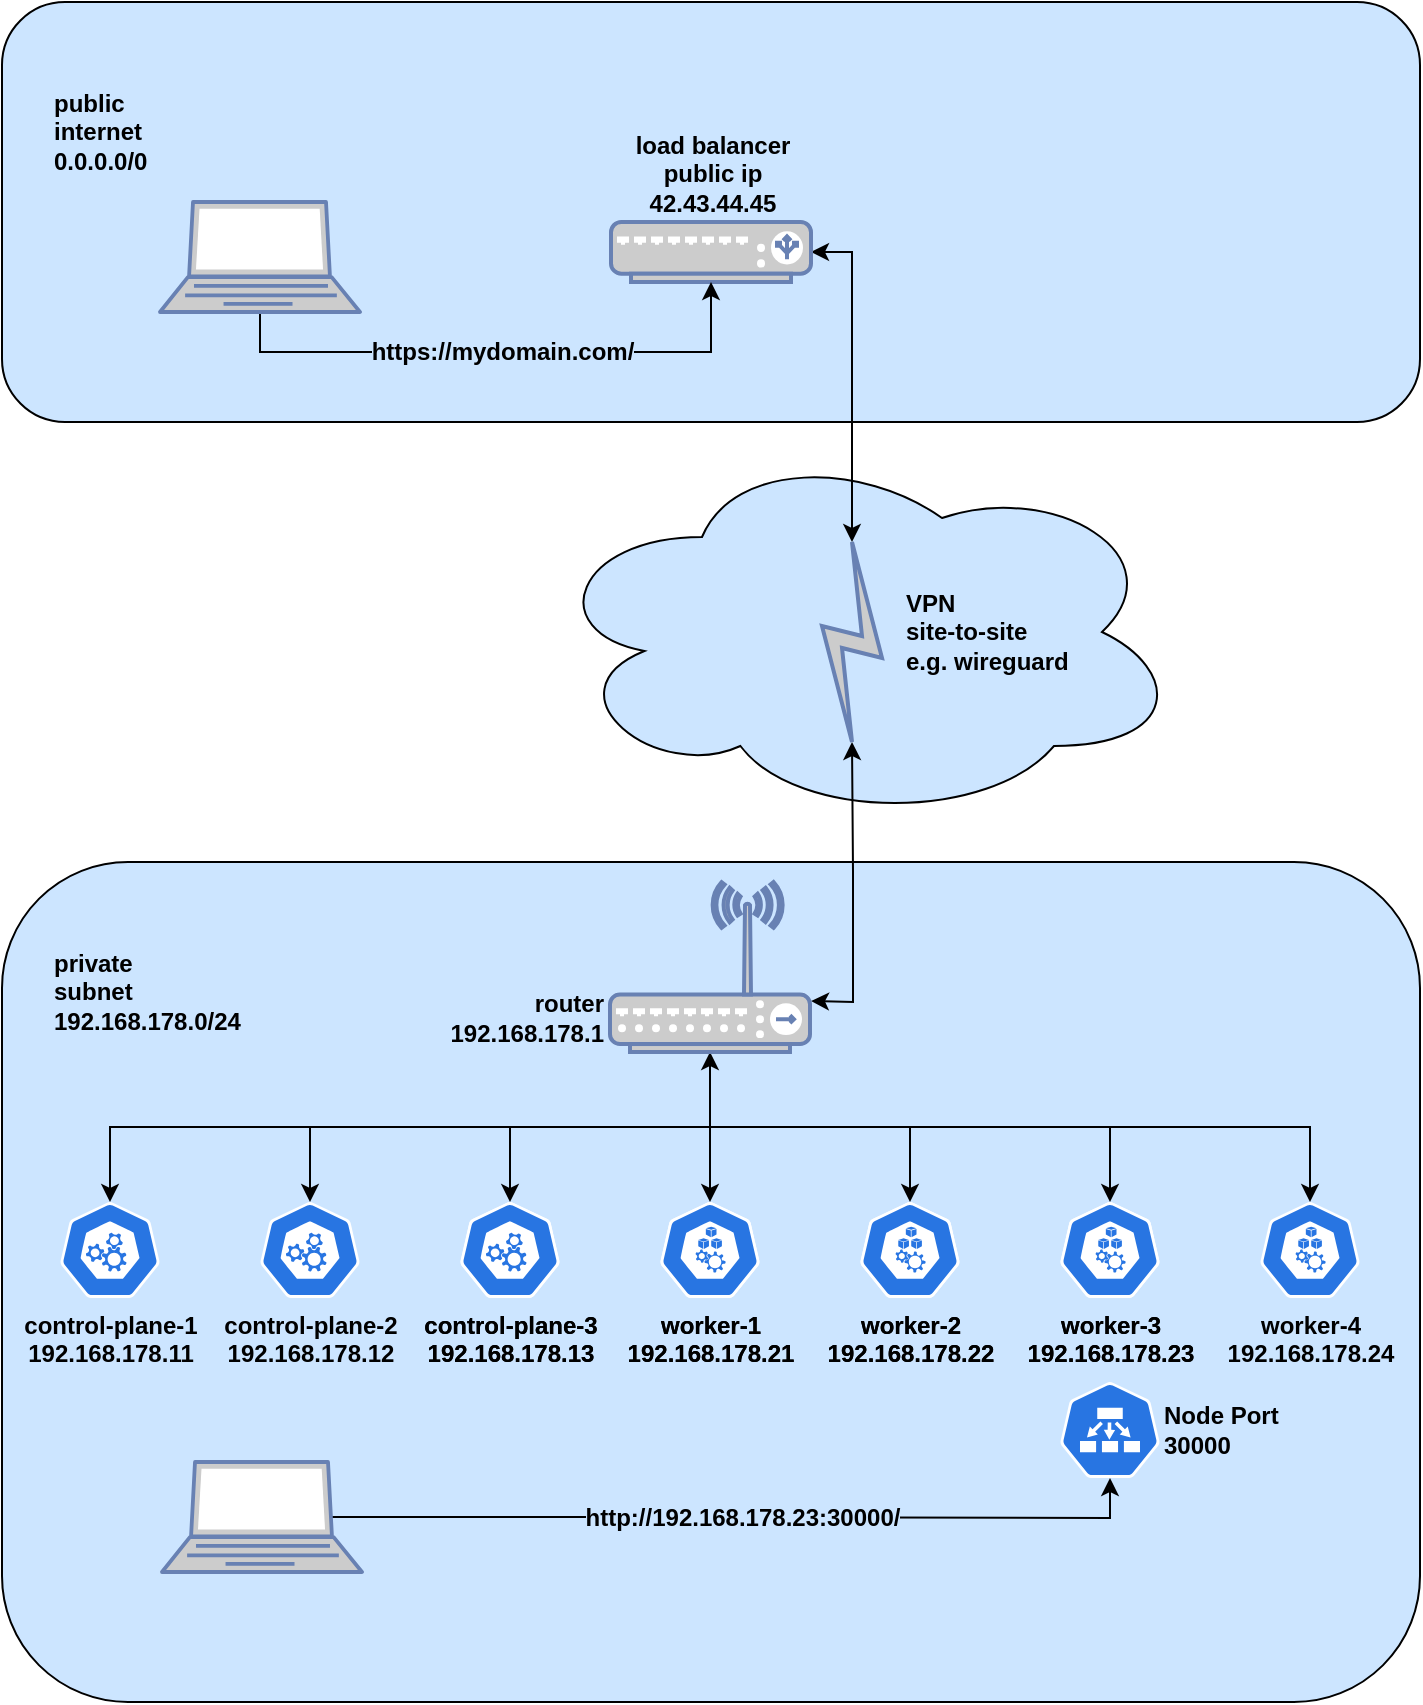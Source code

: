 <mxfile version="21.7.2" type="device">
  <diagram name="Seite-1" id="NYQUPZ9xUY3LofnAS43g">
    <mxGraphModel dx="880" dy="1683" grid="1" gridSize="10" guides="1" tooltips="1" connect="1" arrows="1" fold="1" page="1" pageScale="1" pageWidth="827" pageHeight="1169" math="0" shadow="0">
      <root>
        <mxCell id="0" />
        <mxCell id="1" parent="0" />
        <mxCell id="RRA3EPf1-Ec60yEg-Ujf-1" value="" style="ellipse;shape=cloud;whiteSpace=wrap;html=1;fillColor=#CCE5FF;" vertex="1" parent="1">
          <mxGeometry x="280" y="-110" width="320" height="190" as="geometry" />
        </mxCell>
        <mxCell id="HXRJ6XBSbuf2amgPNoK6-1" value="" style="rounded=1;whiteSpace=wrap;html=1;align=center;fillColor=#CCE5FF;fontColor=#66B2FF;fontStyle=1" parent="1" vertex="1">
          <mxGeometry x="10" y="100" width="709" height="420" as="geometry" />
        </mxCell>
        <mxCell id="Pb9J-C-UGMZ5o6_-zG9V-3" style="edgeStyle=orthogonalEdgeStyle;rounded=0;orthogonalLoop=1;jettySize=auto;html=1;exitX=0.5;exitY=0;exitDx=0;exitDy=0;exitPerimeter=0;startArrow=classic;startFill=1;endArrow=none;endFill=0;entryX=0.5;entryY=1;entryDx=0;entryDy=0;entryPerimeter=0;" parent="1" source="HXRJ6XBSbuf2amgPNoK6-3" target="Pb9J-C-UGMZ5o6_-zG9V-12" edge="1">
          <mxGeometry relative="1" as="geometry">
            <mxPoint x="364.5" y="195" as="targetPoint" />
          </mxGeometry>
        </mxCell>
        <mxCell id="HXRJ6XBSbuf2amgPNoK6-3" value="control-plane-1&lt;br&gt;192.168.178.11" style="sketch=0;html=1;dashed=0;whitespace=wrap;fillColor=#2875E2;strokeColor=#ffffff;points=[[0.005,0.63,0],[0.1,0.2,0],[0.9,0.2,0],[0.5,0,0],[0.995,0.63,0],[0.72,0.99,0],[0.5,1,0],[0.28,0.99,0]];verticalLabelPosition=bottom;align=center;verticalAlign=top;shape=mxgraph.kubernetes.icon;prIcon=master;fontStyle=1" parent="1" vertex="1">
          <mxGeometry x="39" y="270" width="50" height="48" as="geometry" />
        </mxCell>
        <mxCell id="Pb9J-C-UGMZ5o6_-zG9V-4" style="edgeStyle=orthogonalEdgeStyle;rounded=0;orthogonalLoop=1;jettySize=auto;html=1;exitX=0.5;exitY=0;exitDx=0;exitDy=0;exitPerimeter=0;entryX=0.5;entryY=1;entryDx=0;entryDy=0;entryPerimeter=0;startArrow=classic;startFill=1;endArrow=none;endFill=0;" parent="1" source="HXRJ6XBSbuf2amgPNoK6-6" target="Pb9J-C-UGMZ5o6_-zG9V-12" edge="1">
          <mxGeometry relative="1" as="geometry">
            <mxPoint x="364.5" y="195" as="targetPoint" />
          </mxGeometry>
        </mxCell>
        <mxCell id="HXRJ6XBSbuf2amgPNoK6-6" value="control-plane-2&lt;br&gt;192.168.178.12" style="sketch=0;html=1;dashed=0;whitespace=wrap;fillColor=#2875E2;strokeColor=#ffffff;points=[[0.005,0.63,0],[0.1,0.2,0],[0.9,0.2,0],[0.5,0,0],[0.995,0.63,0],[0.72,0.99,0],[0.5,1,0],[0.28,0.99,0]];verticalLabelPosition=bottom;align=center;verticalAlign=top;shape=mxgraph.kubernetes.icon;prIcon=master;fontStyle=1" parent="1" vertex="1">
          <mxGeometry x="139" y="270" width="50" height="48" as="geometry" />
        </mxCell>
        <mxCell id="HXRJ6XBSbuf2amgPNoK6-7" value="control-plane-3&lt;br&gt;192.168.178.13" style="sketch=0;html=1;dashed=0;whitespace=wrap;fillColor=#2875E2;strokeColor=#ffffff;points=[[0.005,0.63,0],[0.1,0.2,0],[0.9,0.2,0],[0.5,0,0],[0.995,0.63,0],[0.72,0.99,0],[0.5,1,0],[0.28,0.99,0]];verticalLabelPosition=bottom;align=center;verticalAlign=top;shape=mxgraph.kubernetes.icon;prIcon=master;fontStyle=1" parent="1" vertex="1">
          <mxGeometry x="239" y="270" width="50" height="48" as="geometry" />
        </mxCell>
        <mxCell id="HXRJ6XBSbuf2amgPNoK6-8" value="worker-1&lt;br&gt;192.168.178.21" style="sketch=0;html=1;dashed=0;whitespace=wrap;fillColor=#2875E2;strokeColor=#ffffff;points=[[0.005,0.63,0],[0.1,0.2,0],[0.9,0.2,0],[0.5,0,0],[0.995,0.63,0],[0.72,0.99,0],[0.5,1,0],[0.28,0.99,0]];verticalLabelPosition=bottom;align=center;verticalAlign=top;shape=mxgraph.kubernetes.icon;prIcon=node;fontStyle=1" parent="1" vertex="1">
          <mxGeometry x="339" y="270" width="50" height="48" as="geometry" />
        </mxCell>
        <mxCell id="HXRJ6XBSbuf2amgPNoK6-10" value="worker-2&lt;br&gt;192.168.178.22" style="sketch=0;html=1;dashed=0;whitespace=wrap;fillColor=#2875E2;strokeColor=#ffffff;points=[[0.005,0.63,0],[0.1,0.2,0],[0.9,0.2,0],[0.5,0,0],[0.995,0.63,0],[0.72,0.99,0],[0.5,1,0],[0.28,0.99,0]];verticalLabelPosition=bottom;align=center;verticalAlign=top;shape=mxgraph.kubernetes.icon;prIcon=node;fontStyle=1" parent="1" vertex="1">
          <mxGeometry x="439" y="270" width="50" height="48" as="geometry" />
        </mxCell>
        <mxCell id="HXRJ6XBSbuf2amgPNoK6-12" value="worker-3&lt;br&gt;192.168.178.23" style="sketch=0;html=1;dashed=0;whitespace=wrap;fillColor=#2875E2;strokeColor=#ffffff;points=[[0.005,0.63,0],[0.1,0.2,0],[0.9,0.2,0],[0.5,0,0],[0.995,0.63,0],[0.72,0.99,0],[0.5,1,0],[0.28,0.99,0]];verticalLabelPosition=bottom;align=center;verticalAlign=top;shape=mxgraph.kubernetes.icon;prIcon=node;fontStyle=1" parent="1" vertex="1">
          <mxGeometry x="539" y="270" width="50" height="48" as="geometry" />
        </mxCell>
        <mxCell id="Pb9J-C-UGMZ5o6_-zG9V-9" style="edgeStyle=orthogonalEdgeStyle;rounded=0;orthogonalLoop=1;jettySize=auto;html=1;exitX=0.5;exitY=0;exitDx=0;exitDy=0;exitPerimeter=0;entryX=0.5;entryY=1;entryDx=0;entryDy=0;entryPerimeter=0;endArrow=none;endFill=0;startArrow=classic;startFill=1;" parent="1" source="HXRJ6XBSbuf2amgPNoK6-14" target="Pb9J-C-UGMZ5o6_-zG9V-12" edge="1">
          <mxGeometry relative="1" as="geometry">
            <mxPoint x="364.5" y="195" as="targetPoint" />
          </mxGeometry>
        </mxCell>
        <mxCell id="HXRJ6XBSbuf2amgPNoK6-14" value="worker-4&lt;br style=&quot;font-size: 12px;&quot;&gt;192.168.178.24" style="sketch=0;html=1;dashed=0;whitespace=wrap;fillColor=#2875E2;strokeColor=#ffffff;points=[[0.005,0.63,0],[0.1,0.2,0],[0.9,0.2,0],[0.5,0,0],[0.995,0.63,0],[0.72,0.99,0],[0.5,1,0],[0.28,0.99,0]];verticalLabelPosition=bottom;align=center;verticalAlign=top;shape=mxgraph.kubernetes.icon;prIcon=node;fontStyle=1;fontSize=12;" parent="1" vertex="1">
          <mxGeometry x="639" y="270" width="50" height="48" as="geometry" />
        </mxCell>
        <mxCell id="HXRJ6XBSbuf2amgPNoK6-15" value="private&lt;br&gt;subnet 192.168.178.0/24" style="text;html=1;strokeColor=none;fillColor=none;align=left;verticalAlign=middle;whiteSpace=wrap;rounded=0;fontStyle=1" parent="1" vertex="1">
          <mxGeometry x="34" y="150" width="60" height="30" as="geometry" />
        </mxCell>
        <mxCell id="HXRJ6XBSbuf2amgPNoK6-36" style="edgeStyle=orthogonalEdgeStyle;rounded=0;orthogonalLoop=1;jettySize=auto;html=1;exitX=1;exitY=0.7;exitDx=0;exitDy=0;entryX=0.5;entryY=1;entryDx=0;entryDy=0;entryPerimeter=0;startArrow=classic;startFill=1;exitPerimeter=0;" parent="1" target="HXRJ6XBSbuf2amgPNoK6-35" edge="1">
          <mxGeometry relative="1" as="geometry">
            <mxPoint x="414.5" y="169.5" as="sourcePoint" />
          </mxGeometry>
        </mxCell>
        <mxCell id="HXRJ6XBSbuf2amgPNoK6-35" value="" style="fontColor=#0066CC;verticalAlign=top;verticalLabelPosition=bottom;labelPosition=center;align=center;html=1;outlineConnect=0;fillColor=#CCCCCC;strokeColor=#6881B3;gradientColor=none;gradientDirection=north;strokeWidth=2;shape=mxgraph.networks.comm_link;" parent="1" vertex="1">
          <mxGeometry x="420" y="-60" width="30" height="100" as="geometry" />
        </mxCell>
        <mxCell id="HXRJ6XBSbuf2amgPNoK6-37" value="" style="rounded=1;whiteSpace=wrap;html=1;align=center;fillColor=#CCE5FF;fontStyle=1;fontColor=#000000;" parent="1" vertex="1">
          <mxGeometry x="10" y="-330" width="709" height="210" as="geometry" />
        </mxCell>
        <mxCell id="HXRJ6XBSbuf2amgPNoK6-38" value="public&lt;br&gt;internet&lt;br&gt;0.0.0.0/0" style="text;html=1;strokeColor=none;fillColor=none;align=left;verticalAlign=middle;whiteSpace=wrap;rounded=0;fontStyle=1;fontColor=#000000;" parent="1" vertex="1">
          <mxGeometry x="34" y="-280" width="60" height="30" as="geometry" />
        </mxCell>
        <mxCell id="HXRJ6XBSbuf2amgPNoK6-40" style="edgeStyle=orthogonalEdgeStyle;rounded=0;orthogonalLoop=1;jettySize=auto;html=1;exitX=1;exitY=0.5;exitDx=0;exitDy=0;exitPerimeter=0;entryX=0.5;entryY=0;entryDx=0;entryDy=0;entryPerimeter=0;startArrow=classic;startFill=1;" parent="1" source="HXRJ6XBSbuf2amgPNoK6-39" target="HXRJ6XBSbuf2amgPNoK6-35" edge="1">
          <mxGeometry relative="1" as="geometry" />
        </mxCell>
        <mxCell id="HXRJ6XBSbuf2amgPNoK6-39" value="load balancer&lt;br&gt;public ip&lt;br&gt;42.43.44.45" style="fontColor=#000000;verticalAlign=bottom;verticalLabelPosition=top;labelPosition=center;align=center;html=1;outlineConnect=0;fillColor=#CCCCCC;strokeColor=#6881B3;gradientColor=none;gradientDirection=north;strokeWidth=2;shape=mxgraph.networks.load_balancer;fontStyle=1" parent="1" vertex="1">
          <mxGeometry x="314.5" y="-220" width="100" height="30" as="geometry" />
        </mxCell>
        <mxCell id="HXRJ6XBSbuf2amgPNoK6-41" value="VPN &lt;br&gt;site-to-site&lt;br&gt;e.g. wireguard" style="text;html=1;strokeColor=none;fillColor=none;align=left;verticalAlign=middle;whiteSpace=wrap;rounded=0;fontStyle=1" parent="1" vertex="1">
          <mxGeometry x="460" y="-30" width="111" height="30" as="geometry" />
        </mxCell>
        <mxCell id="Pb9J-C-UGMZ5o6_-zG9V-15" value="https://mydomain.com/" style="edgeStyle=orthogonalEdgeStyle;rounded=0;orthogonalLoop=1;jettySize=auto;html=1;exitX=0.5;exitY=1;exitDx=0;exitDy=0;exitPerimeter=0;entryX=0.5;entryY=1;entryDx=0;entryDy=0;entryPerimeter=0;fontSize=12;fontStyle=1;labelBackgroundColor=#CCE5FF;" parent="1" source="HXRJ6XBSbuf2amgPNoK6-42" target="HXRJ6XBSbuf2amgPNoK6-39" edge="1">
          <mxGeometry relative="1" as="geometry" />
        </mxCell>
        <mxCell id="HXRJ6XBSbuf2amgPNoK6-42" value="" style="fontColor=#000000;verticalAlign=top;verticalLabelPosition=bottom;labelPosition=center;align=center;html=1;outlineConnect=0;fillColor=#CCCCCC;strokeColor=#6881B3;gradientColor=none;gradientDirection=north;strokeWidth=2;shape=mxgraph.networks.laptop;fontStyle=1" parent="1" vertex="1">
          <mxGeometry x="89" y="-230" width="100" height="55" as="geometry" />
        </mxCell>
        <mxCell id="HXRJ6XBSbuf2amgPNoK6-45" value="http://192.168.178.23:30000/" style="edgeStyle=orthogonalEdgeStyle;rounded=0;orthogonalLoop=1;jettySize=auto;html=1;exitX=0.85;exitY=0.5;exitDx=0;exitDy=0;exitPerimeter=0;startArrow=none;startFill=0;fontStyle=1;entryX=0.5;entryY=1;entryDx=0;entryDy=0;entryPerimeter=0;fontSize=12;labelBackgroundColor=#CCE5FF;" parent="1" source="HXRJ6XBSbuf2amgPNoK6-44" target="Pb9J-C-UGMZ5o6_-zG9V-10" edge="1">
          <mxGeometry relative="1" as="geometry" />
        </mxCell>
        <mxCell id="HXRJ6XBSbuf2amgPNoK6-44" value="" style="fontColor=#0066CC;verticalAlign=top;verticalLabelPosition=bottom;labelPosition=center;align=center;html=1;outlineConnect=0;fillColor=#CCCCCC;strokeColor=#6881B3;gradientColor=none;gradientDirection=north;strokeWidth=2;shape=mxgraph.networks.laptop;fontStyle=1" parent="1" vertex="1">
          <mxGeometry x="90" y="400" width="100" height="55" as="geometry" />
        </mxCell>
        <mxCell id="Pb9J-C-UGMZ5o6_-zG9V-8" style="edgeStyle=orthogonalEdgeStyle;rounded=0;orthogonalLoop=1;jettySize=auto;html=1;exitX=0.5;exitY=0;exitDx=0;exitDy=0;exitPerimeter=0;entryX=0.5;entryY=1;entryDx=0;entryDy=0;entryPerimeter=0;endArrow=none;endFill=0;startArrow=classic;startFill=1;" parent="1" source="HXRJ6XBSbuf2amgPNoK6-48" target="Pb9J-C-UGMZ5o6_-zG9V-12" edge="1">
          <mxGeometry relative="1" as="geometry">
            <mxPoint x="364.5" y="195" as="targetPoint" />
          </mxGeometry>
        </mxCell>
        <mxCell id="HXRJ6XBSbuf2amgPNoK6-48" value="worker-3&lt;br&gt;192.168.178.23" style="sketch=0;html=1;dashed=0;whitespace=wrap;fillColor=#2875E2;strokeColor=#ffffff;points=[[0.005,0.63,0],[0.1,0.2,0],[0.9,0.2,0],[0.5,0,0],[0.995,0.63,0],[0.72,0.99,0],[0.5,1,0],[0.28,0.99,0]];verticalLabelPosition=bottom;align=center;verticalAlign=top;shape=mxgraph.kubernetes.icon;prIcon=node;fontStyle=1" parent="1" vertex="1">
          <mxGeometry x="539" y="270" width="50" height="48" as="geometry" />
        </mxCell>
        <mxCell id="Pb9J-C-UGMZ5o6_-zG9V-7" style="edgeStyle=orthogonalEdgeStyle;rounded=0;orthogonalLoop=1;jettySize=auto;html=1;exitX=0.5;exitY=0;exitDx=0;exitDy=0;exitPerimeter=0;entryX=0.5;entryY=1;entryDx=0;entryDy=0;entryPerimeter=0;endArrow=none;endFill=0;startArrow=classic;startFill=1;" parent="1" source="HXRJ6XBSbuf2amgPNoK6-49" target="Pb9J-C-UGMZ5o6_-zG9V-12" edge="1">
          <mxGeometry relative="1" as="geometry">
            <mxPoint x="364.5" y="195" as="targetPoint" />
          </mxGeometry>
        </mxCell>
        <mxCell id="HXRJ6XBSbuf2amgPNoK6-49" value="worker-2&lt;br&gt;192.168.178.22" style="sketch=0;html=1;dashed=0;whitespace=wrap;fillColor=#2875E2;strokeColor=#ffffff;points=[[0.005,0.63,0],[0.1,0.2,0],[0.9,0.2,0],[0.5,0,0],[0.995,0.63,0],[0.72,0.99,0],[0.5,1,0],[0.28,0.99,0]];verticalLabelPosition=bottom;align=center;verticalAlign=top;shape=mxgraph.kubernetes.icon;prIcon=node;fontStyle=1" parent="1" vertex="1">
          <mxGeometry x="439" y="270" width="50" height="48" as="geometry" />
        </mxCell>
        <mxCell id="Pb9J-C-UGMZ5o6_-zG9V-14" style="edgeStyle=orthogonalEdgeStyle;rounded=0;orthogonalLoop=1;jettySize=auto;html=1;exitX=0.5;exitY=0;exitDx=0;exitDy=0;exitPerimeter=0;entryX=0.5;entryY=1;entryDx=0;entryDy=0;entryPerimeter=0;startArrow=classic;startFill=1;" parent="1" source="HXRJ6XBSbuf2amgPNoK6-50" target="Pb9J-C-UGMZ5o6_-zG9V-12" edge="1">
          <mxGeometry relative="1" as="geometry" />
        </mxCell>
        <mxCell id="HXRJ6XBSbuf2amgPNoK6-50" value="worker-1&lt;br&gt;192.168.178.21" style="sketch=0;html=1;dashed=0;whitespace=wrap;fillColor=#2875E2;strokeColor=#ffffff;points=[[0.005,0.63,0],[0.1,0.2,0],[0.9,0.2,0],[0.5,0,0],[0.995,0.63,0],[0.72,0.99,0],[0.5,1,0],[0.28,0.99,0]];verticalLabelPosition=bottom;align=center;verticalAlign=top;shape=mxgraph.kubernetes.icon;prIcon=node;fontStyle=1" parent="1" vertex="1">
          <mxGeometry x="339" y="270" width="50" height="48" as="geometry" />
        </mxCell>
        <mxCell id="Pb9J-C-UGMZ5o6_-zG9V-5" style="edgeStyle=orthogonalEdgeStyle;rounded=0;orthogonalLoop=1;jettySize=auto;html=1;exitX=0.5;exitY=0;exitDx=0;exitDy=0;exitPerimeter=0;entryX=0.5;entryY=1;entryDx=0;entryDy=0;entryPerimeter=0;endArrow=none;endFill=0;startArrow=classic;startFill=1;" parent="1" source="HXRJ6XBSbuf2amgPNoK6-51" target="Pb9J-C-UGMZ5o6_-zG9V-12" edge="1">
          <mxGeometry relative="1" as="geometry">
            <mxPoint x="364.5" y="195" as="targetPoint" />
          </mxGeometry>
        </mxCell>
        <mxCell id="HXRJ6XBSbuf2amgPNoK6-51" value="control-plane-3&lt;br&gt;192.168.178.13" style="sketch=0;html=1;dashed=0;whitespace=wrap;fillColor=#2875E2;strokeColor=#ffffff;points=[[0.005,0.63,0],[0.1,0.2,0],[0.9,0.2,0],[0.5,0,0],[0.995,0.63,0],[0.72,0.99,0],[0.5,1,0],[0.28,0.99,0]];verticalLabelPosition=bottom;align=center;verticalAlign=top;shape=mxgraph.kubernetes.icon;prIcon=master;fontStyle=1" parent="1" vertex="1">
          <mxGeometry x="239" y="270" width="50" height="48" as="geometry" />
        </mxCell>
        <mxCell id="Pb9J-C-UGMZ5o6_-zG9V-10" value="Node Port&lt;br&gt;30000" style="sketch=0;html=1;dashed=0;whitespace=wrap;fillColor=#2875E2;strokeColor=#ffffff;points=[[0.005,0.63,0],[0.1,0.2,0],[0.9,0.2,0],[0.5,0,0],[0.995,0.63,0],[0.72,0.99,0],[0.5,1,0],[0.28,0.99,0]];verticalLabelPosition=middle;align=left;verticalAlign=middle;shape=mxgraph.kubernetes.icon;prIcon=ep;labelPosition=right;fontStyle=1" parent="1" vertex="1">
          <mxGeometry x="539" y="360" width="50" height="48" as="geometry" />
        </mxCell>
        <mxCell id="Pb9J-C-UGMZ5o6_-zG9V-12" value="router&lt;br&gt;&lt;div style=&quot;text-align: right;&quot;&gt;&lt;span style=&quot;background-color: initial;&quot;&gt;192.168.178.1&lt;/span&gt;&lt;/div&gt;" style="fontColor=#000000;verticalAlign=bottom;verticalLabelPosition=middle;labelPosition=left;align=right;html=1;outlineConnect=0;fillColor=#CCCCCC;strokeColor=#6881B3;gradientColor=none;gradientDirection=north;strokeWidth=2;shape=mxgraph.networks.wireless_hub;fontStyle=1;spacing=2;spacingRight=2;" parent="1" vertex="1">
          <mxGeometry x="314" y="110" width="100" height="85" as="geometry" />
        </mxCell>
        <mxCell id="Pb9J-C-UGMZ5o6_-zG9V-16" style="edgeStyle=orthogonalEdgeStyle;rounded=0;orthogonalLoop=1;jettySize=auto;html=1;exitX=0.5;exitY=1;exitDx=0;exitDy=0;" parent="1" source="HXRJ6XBSbuf2amgPNoK6-41" target="HXRJ6XBSbuf2amgPNoK6-41" edge="1">
          <mxGeometry relative="1" as="geometry" />
        </mxCell>
      </root>
    </mxGraphModel>
  </diagram>
</mxfile>
